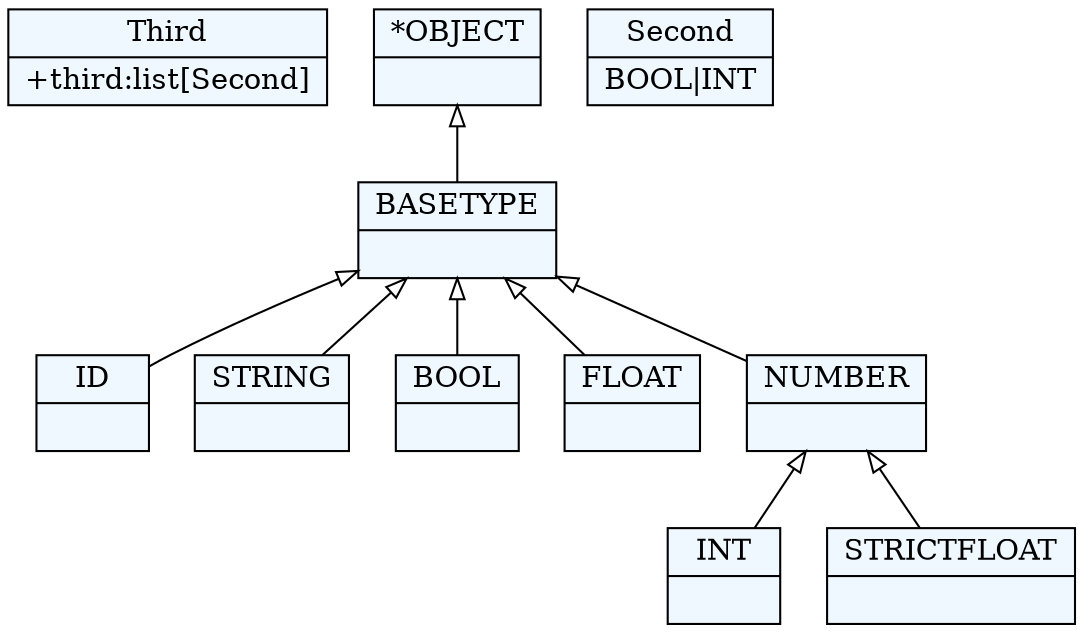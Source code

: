 
    digraph xtext {
    fontname = "Bitstream Vera Sans"
    fontsize = 8
    node[
        shape=record,
        style=filled,
        fillcolor=aliceblue
    ]
    nodesep = 0.3
    edge[dir=black,arrowtail=empty]


35490952[ label="{Third|+third:list[Second]\l}"]

35491896[ label="{ID|}"]

35497736[ label="{STRING|}"]

35503272[ label="{BOOL|}"]

35508808[ label="{INT|}"]

34988920[ label="{FLOAT|}"]

34993864[ label="{STRICTFLOAT|}"]

35076808[ label="{NUMBER|}"]
35076808 -> 34993864 [dir=back]
35076808 -> 35508808 [dir=back]

35432616[ label="{BASETYPE|}"]
35432616 -> 35076808 [dir=back]
35432616 -> 34988920 [dir=back]
35432616 -> 35503272 [dir=back]
35432616 -> 35491896 [dir=back]
35432616 -> 35497736 [dir=back]

35206472[ label="{*OBJECT|}"]
35206472 -> 35432616 [dir=back]

35201992[ label="{Second|BOOL\|INT}"]


}
